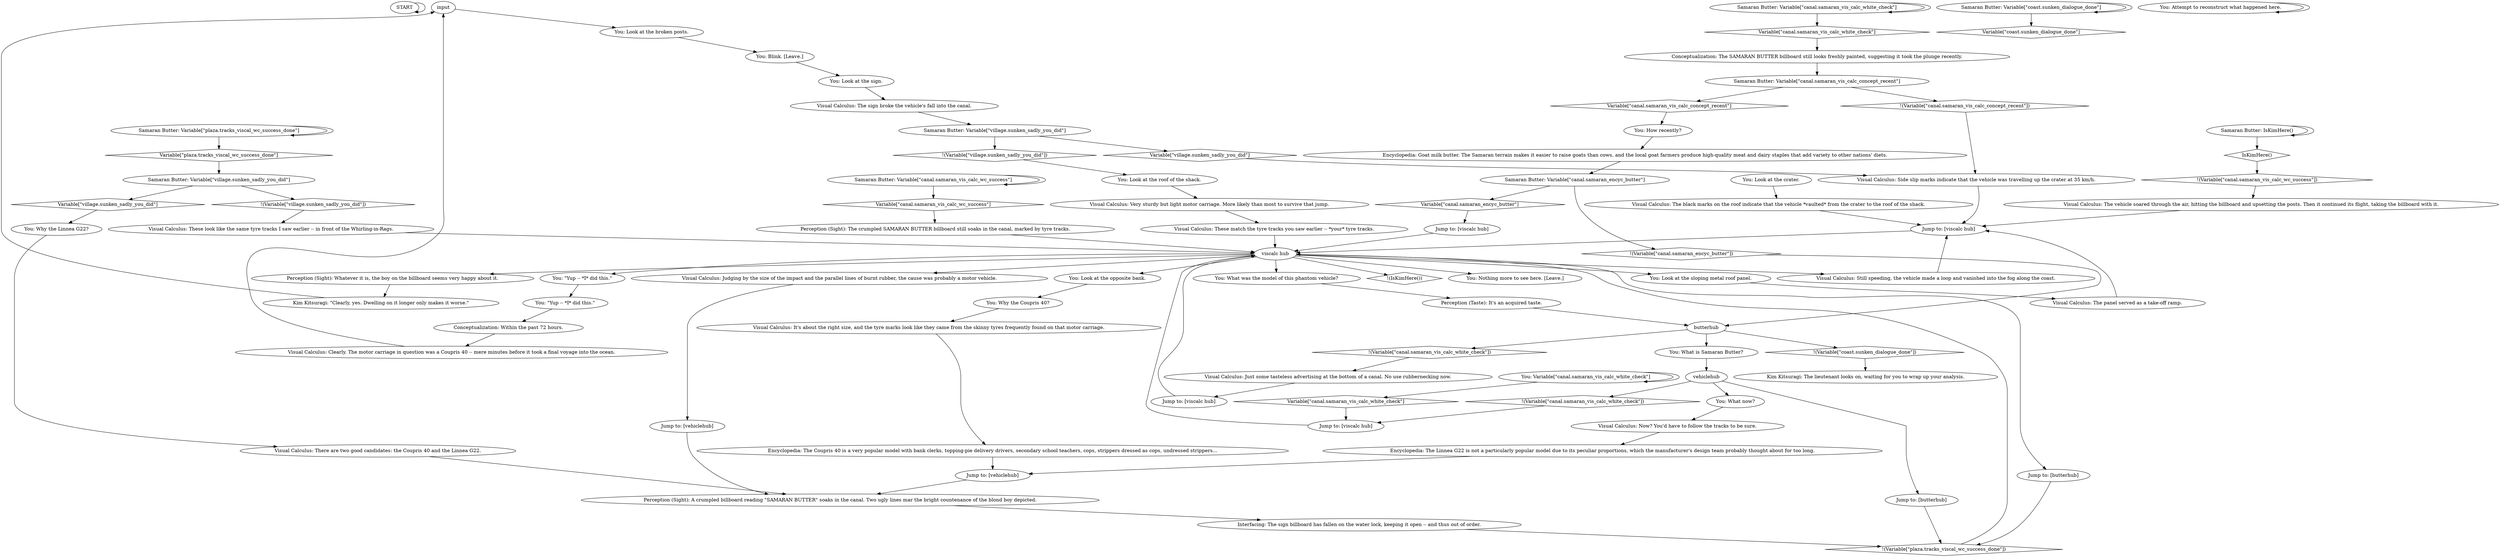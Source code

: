 # CANAL / SAMARAN BUTTER SIGN VISCAL
# You find tire tracks indicating that a car leapt over the canal.
# ==================================================
digraph G {
	  0 [label="START"];
	  1 [label="input"];
	  2 [label="Jump to: [vehiclehub]"];
	  3 [label="Samaran Butter: Variable[\"plaza.tracks_viscal_wc_success_done\"]"];
	  4 [label="Variable[\"plaza.tracks_viscal_wc_success_done\"]", shape=diamond];
	  5 [label="!(Variable[\"plaza.tracks_viscal_wc_success_done\"])", shape=diamond];
	  6 [label="butterhub"];
	  7 [label="Jump to: [butterhub]"];
	  8 [label="You: Look at the sign."];
	  9 [label="Samaran Butter: IsKimHere()"];
	  10 [label="IsKimHere()", shape=diamond];
	  11 [label="!(IsKimHere())", shape=diamond];
	  12 [label="You: Look at the roof of the shack."];
	  13 [label="Conceptualization: The SAMARAN BUTTER billboard still looks freshly painted, suggesting it took the plunge recently."];
	  14 [label="Visual Calculus: Judging by the size of the impact and the parallel lines of burnt rubber, the cause was probably a motor vehicle."];
	  15 [label="You: Look at the broken posts."];
	  16 [label="Samaran Butter: Variable[\"canal.samaran_vis_calc_wc_success\"]"];
	  17 [label="Variable[\"canal.samaran_vis_calc_wc_success\"]", shape=diamond];
	  18 [label="!(Variable[\"canal.samaran_vis_calc_wc_success\"])", shape=diamond];
	  19 [label="Samaran Butter: Variable[\"coast.sunken_dialogue_done\"]"];
	  20 [label="Variable[\"coast.sunken_dialogue_done\"]", shape=diamond];
	  21 [label="!(Variable[\"coast.sunken_dialogue_done\"])", shape=diamond];
	  22 [label="You: Attempt to reconstruct what happened here."];
	  23 [label="You: Variable[\"canal.samaran_vis_calc_white_check\"]"];
	  24 [label="Variable[\"canal.samaran_vis_calc_white_check\"]", shape=diamond];
	  25 [label="!(Variable[\"canal.samaran_vis_calc_white_check\"])", shape=diamond];
	  26 [label="You: Why the Coupris 40?"];
	  27 [label="Visual Calculus: Still speeding, the vehicle made a loop and vanished into the fog along the coast."];
	  28 [label="You: \"Yup -- *I* did this.\""];
	  29 [label="Kim Kitsuragi: \"Clearly, yes. Dwelling on it longer only makes it worse.\""];
	  30 [label="Encyclopedia: Goat milk butter. The Samaran terrain makes it easier to raise goats than cows, and the local goat farmers produce high-quality meat and dairy staples that add variety to other nations' diets."];
	  31 [label="Conceptualization: Within the past 72 hours."];
	  32 [label="Visual Calculus: Clearly. The motor carriage in question was a Coupris 40 -- mere minutes before it took a final voyage into the ocean."];
	  33 [label="Jump to: [viscalc hub]"];
	  34 [label="Perception (Taste): It's an acquired taste."];
	  35 [label="Visual Calculus: There are two good candidates: the Coupris 40 and the Linnea G22."];
	  36 [label="Visual Calculus: Very sturdy but light motor carriage. More likely than most to survive that jump."];
	  37 [label="Visual Calculus: The black marks on the roof indicate that the vehicle *vaulted* from the crater to the roof of the shack."];
	  38 [label="Visual Calculus: Side slip marks indicate that the vehicle was travelling up the crater at 35 km/h."];
	  39 [label="Jump to: [viscalc hub]"];
	  40 [label="Jump to: [butterhub]"];
	  41 [label="You: Why the Linnea G22?"];
	  42 [label="Visual Calculus: These match the tyre tracks you saw earlier -- *your* tyre tracks."];
	  43 [label="Encyclopedia: The Linnea G22 is not a particularly popular model due to its peculiar proportions, which the manufacturer's design team probably thought about for too long."];
	  44 [label="Jump to: [viscalc hub]"];
	  45 [label="Samaran Butter: Variable[\"canal.samaran_vis_calc_white_check\"]"];
	  46 [label="Variable[\"canal.samaran_vis_calc_white_check\"]", shape=diamond];
	  47 [label="!(Variable[\"canal.samaran_vis_calc_white_check\"])", shape=diamond];
	  48 [label="You: Nothing more to see here. [Leave.]"];
	  49 [label="You: Blink. [Leave.]"];
	  50 [label="Visual Calculus: The vehicle soared through the air, hitting the billboard and upsetting the posts. Then it continued its flight, taking the billboard with it."];
	  51 [label="Perception (Sight): A crumpled billboard reading \"SAMARAN BUTTER\" soaks in the canal. Two ugly lines mar the bright countenance of the blond boy depicted."];
	  52 [label="vehiclehub"];
	  53 [label="Perception (Sight): Whatever it is, the boy on the billboard seems very happy about it."];
	  54 [label="You: Look at the crater."];
	  55 [label="Jump to: [vehiclehub]"];
	  56 [label="You: \"Yup -- *I* did this.\""];
	  57 [label="Visual Calculus: These look like the same tyre tracks I saw earlier -- in front of the Whirling-in-Rags."];
	  58 [label="You: What is Samaran Butter?"];
	  59 [label="Visual Calculus: The sign broke the vehicle's fall into the canal."];
	  60 [label="Interfacing: The sign billboard has fallen on the water lock, keeping it open -- and thus out of order."];
	  61 [label="Visual Calculus: Just some tasteless advertising at the bottom of a canal. No use rubbernecking now."];
	  62 [label="You: How recently?"];
	  63 [label="Visual Calculus: The panel served as a take-off ramp."];
	  64 [label="Kim Kitsuragi: The lieutenant looks on, waiting for you to wrap up your analysis."];
	  65 [label="Encyclopedia: The Coupris 40 is a very popular model with bank clerks, topping-pie delivery drivers, secondary school teachers, cops, strippers dressed as cops, undressed strippers..."];
	  66 [label="Perception (Sight): The crumpled SAMARAN BUTTER billboard still soaks in the canal, marked by tyre tracks."];
	  67 [label="Samaran Butter: Variable[\"village.sunken_sadly_you_did\"]"];
	  68 [label="Variable[\"village.sunken_sadly_you_did\"]", shape=diamond];
	  69 [label="!(Variable[\"village.sunken_sadly_you_did\"])", shape=diamond];
	  70 [label="Samaran Butter: Variable[\"village.sunken_sadly_you_did\"]"];
	  71 [label="Variable[\"village.sunken_sadly_you_did\"]", shape=diamond];
	  72 [label="!(Variable[\"village.sunken_sadly_you_did\"])", shape=diamond];
	  73 [label="You: Look at the opposite bank."];
	  74 [label="Visual Calculus: Now? You'd have to follow the tracks to be sure."];
	  75 [label="Samaran Butter: Variable[\"canal.samaran_encyc_butter\"]"];
	  76 [label="Variable[\"canal.samaran_encyc_butter\"]", shape=diamond];
	  77 [label="!(Variable[\"canal.samaran_encyc_butter\"])", shape=diamond];
	  78 [label="viscalc hub"];
	  79 [label="You: What now?"];
	  80 [label="You: Look at the sloping metal roof panel."];
	  81 [label="You: What was the model of this phantom vehicle?"];
	  82 [label="Visual Calculus: It's about the right size, and the tyre marks look like they came from the skinny tyres frequently found on that motor carriage."];
	  83 [label="Jump to: [viscalc hub]"];
	  84 [label="Samaran Butter: Variable[\"canal.samaran_vis_calc_concept_recent\"]"];
	  85 [label="Variable[\"canal.samaran_vis_calc_concept_recent\"]", shape=diamond];
	  86 [label="!(Variable[\"canal.samaran_vis_calc_concept_recent\"])", shape=diamond];
	  0 -> 0
	  1 -> 15
	  2 -> 51
	  3 -> 3
	  3 -> 4
	  4 -> 67
	  5 -> 78
	  6 -> 58
	  6 -> 21
	  6 -> 47
	  7 -> 5
	  8 -> 59
	  9 -> 9
	  9 -> 10
	  10 -> 18
	  12 -> 36
	  13 -> 84
	  14 -> 2
	  15 -> 49
	  16 -> 16
	  16 -> 17
	  17 -> 66
	  18 -> 50
	  19 -> 19
	  19 -> 20
	  21 -> 64
	  22 -> 22
	  23 -> 24
	  23 -> 23
	  24 -> 44
	  25 -> 44
	  26 -> 82
	  27 -> 83
	  28 -> 31
	  29 -> 1
	  30 -> 75
	  31 -> 32
	  32 -> 1
	  33 -> 78
	  34 -> 6
	  35 -> 51
	  36 -> 42
	  37 -> 83
	  38 -> 83
	  39 -> 78
	  40 -> 5
	  41 -> 35
	  42 -> 78
	  43 -> 55
	  44 -> 78
	  45 -> 45
	  45 -> 46
	  46 -> 13
	  47 -> 61
	  49 -> 8
	  50 -> 83
	  51 -> 60
	  52 -> 40
	  52 -> 25
	  52 -> 79
	  53 -> 29
	  54 -> 37
	  55 -> 51
	  56 -> 28
	  57 -> 78
	  58 -> 52
	  59 -> 70
	  60 -> 5
	  61 -> 39
	  62 -> 30
	  63 -> 83
	  65 -> 55
	  66 -> 78
	  67 -> 68
	  67 -> 69
	  68 -> 41
	  69 -> 57
	  70 -> 72
	  70 -> 71
	  71 -> 38
	  72 -> 12
	  73 -> 26
	  74 -> 43
	  75 -> 76
	  75 -> 77
	  76 -> 33
	  77 -> 6
	  78 -> 7
	  78 -> 73
	  78 -> 11
	  78 -> 14
	  78 -> 80
	  78 -> 81
	  78 -> 48
	  78 -> 53
	  78 -> 56
	  78 -> 27
	  79 -> 74
	  80 -> 63
	  81 -> 34
	  82 -> 65
	  83 -> 78
	  84 -> 85
	  84 -> 86
	  85 -> 62
	  86 -> 38
}


